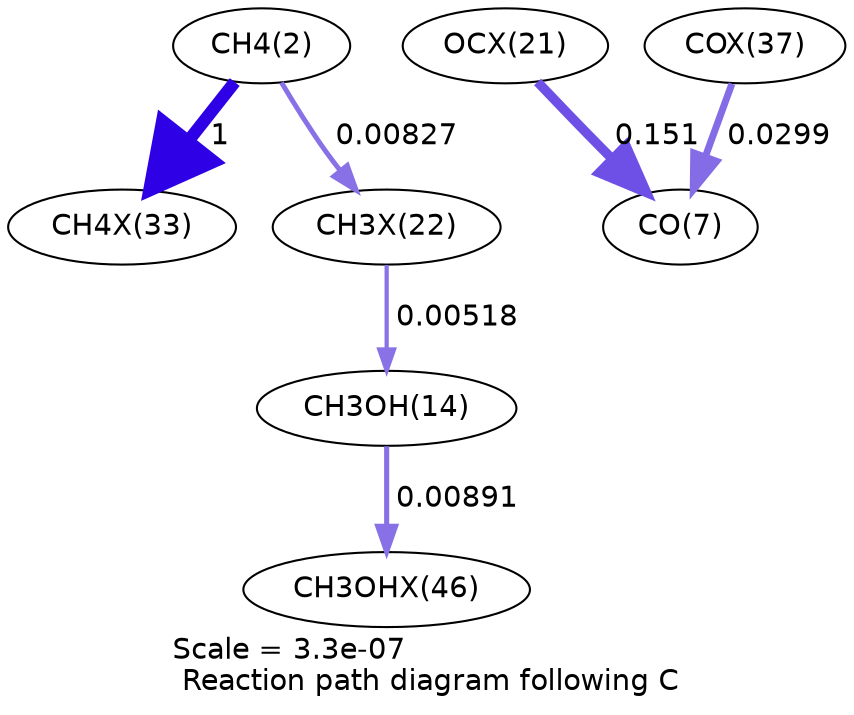 digraph reaction_paths {
center=1;
s4 -> s49[fontname="Helvetica", penwidth=6, arrowsize=3, color="0.7, 1.5, 0.9"
, label=" 1"];
s4 -> s44[fontname="Helvetica", penwidth=2.38, arrowsize=1.19, color="0.7, 0.508, 0.9"
, label=" 0.00827"];
s44 -> s16[fontname="Helvetica", penwidth=2.03, arrowsize=1.01, color="0.7, 0.505, 0.9"
, label=" 0.00518"];
s16 -> s59[fontname="Helvetica", penwidth=2.44, arrowsize=1.22, color="0.7, 0.509, 0.9"
, label=" 0.00891"];
s43 -> s9[fontname="Helvetica", penwidth=4.57, arrowsize=2.29, color="0.7, 0.651, 0.9"
, label=" 0.151"];
s53 -> s9[fontname="Helvetica", penwidth=3.35, arrowsize=1.67, color="0.7, 0.53, 0.9"
, label=" 0.0299"];
s4 [ fontname="Helvetica", label="CH4(2)"];
s9 [ fontname="Helvetica", label="CO(7)"];
s16 [ fontname="Helvetica", label="CH3OH(14)"];
s43 [ fontname="Helvetica", label="OCX(21)"];
s44 [ fontname="Helvetica", label="CH3X(22)"];
s49 [ fontname="Helvetica", label="CH4X(33)"];
s53 [ fontname="Helvetica", label="COX(37)"];
s59 [ fontname="Helvetica", label="CH3OHX(46)"];
 label = "Scale = 3.3e-07\l Reaction path diagram following C";
 fontname = "Helvetica";
}
